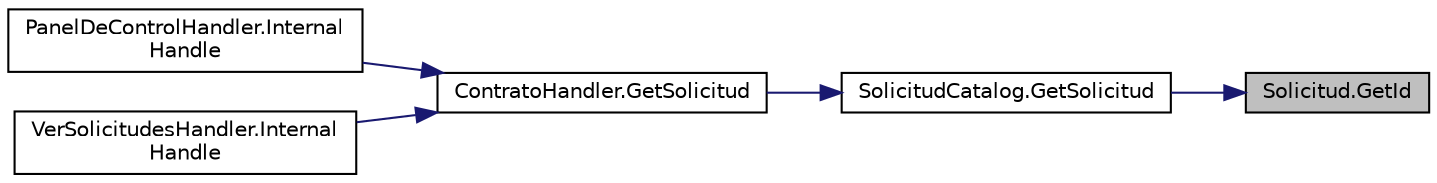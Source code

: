 digraph "Solicitud.GetId"
{
 // INTERACTIVE_SVG=YES
 // LATEX_PDF_SIZE
  edge [fontname="Helvetica",fontsize="10",labelfontname="Helvetica",labelfontsize="10"];
  node [fontname="Helvetica",fontsize="10",shape=record];
  rankdir="RL";
  Node1 [label="Solicitud.GetId",height=0.2,width=0.4,color="black", fillcolor="grey75", style="filled", fontcolor="black",tooltip="Método para obtener el id de una Solicitud."];
  Node1 -> Node2 [dir="back",color="midnightblue",fontsize="10",style="solid",fontname="Helvetica"];
  Node2 [label="SolicitudCatalog.GetSolicitud",height=0.2,width=0.4,color="black", fillcolor="white", style="filled",URL="$classSolicitudCatalog.html#a174e2a43a0c6ba335b735e6ee0e3ac0c",tooltip="Método para obtener una solicitud por id"];
  Node2 -> Node3 [dir="back",color="midnightblue",fontsize="10",style="solid",fontname="Helvetica"];
  Node3 [label="ContratoHandler.GetSolicitud",height=0.2,width=0.4,color="black", fillcolor="white", style="filled",URL="$classContratoHandler.html#a6ed025ef4cfaf9927ead59baec181b6c",tooltip="Método para obtener una solicitud por id"];
  Node3 -> Node4 [dir="back",color="midnightblue",fontsize="10",style="solid",fontname="Helvetica"];
  Node4 [label="PanelDeControlHandler.Internal\lHandle",height=0.2,width=0.4,color="black", fillcolor="white", style="filled",URL="$classPanelDeControlHandler.html#a30658d59450bfd0528572c30ee7af021",tooltip="Procesamiento de los mensajes."];
  Node3 -> Node5 [dir="back",color="midnightblue",fontsize="10",style="solid",fontname="Helvetica"];
  Node5 [label="VerSolicitudesHandler.Internal\lHandle",height=0.2,width=0.4,color="black", fillcolor="white", style="filled",URL="$classVerSolicitudesHandler.html#a1e63b22d8a14776e4d0e796fd2ce9e85",tooltip="Procesa el mensaje \"Categorias\" y retorna true; retorna false en caso contrario."];
}
